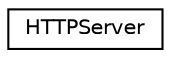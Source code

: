 digraph "Graphical Class Hierarchy"
{
 // LATEX_PDF_SIZE
  edge [fontname="Helvetica",fontsize="10",labelfontname="Helvetica",labelfontsize="10"];
  node [fontname="Helvetica",fontsize="10",shape=record];
  rankdir="LR";
  Node0 [label="HTTPServer",height=0.2,width=0.4,color="black", fillcolor="white", style="filled",URL="$classHTTPServer.html",tooltip="Manages the operations of an HTTP server, handling client connections, requests, and responses."];
}
